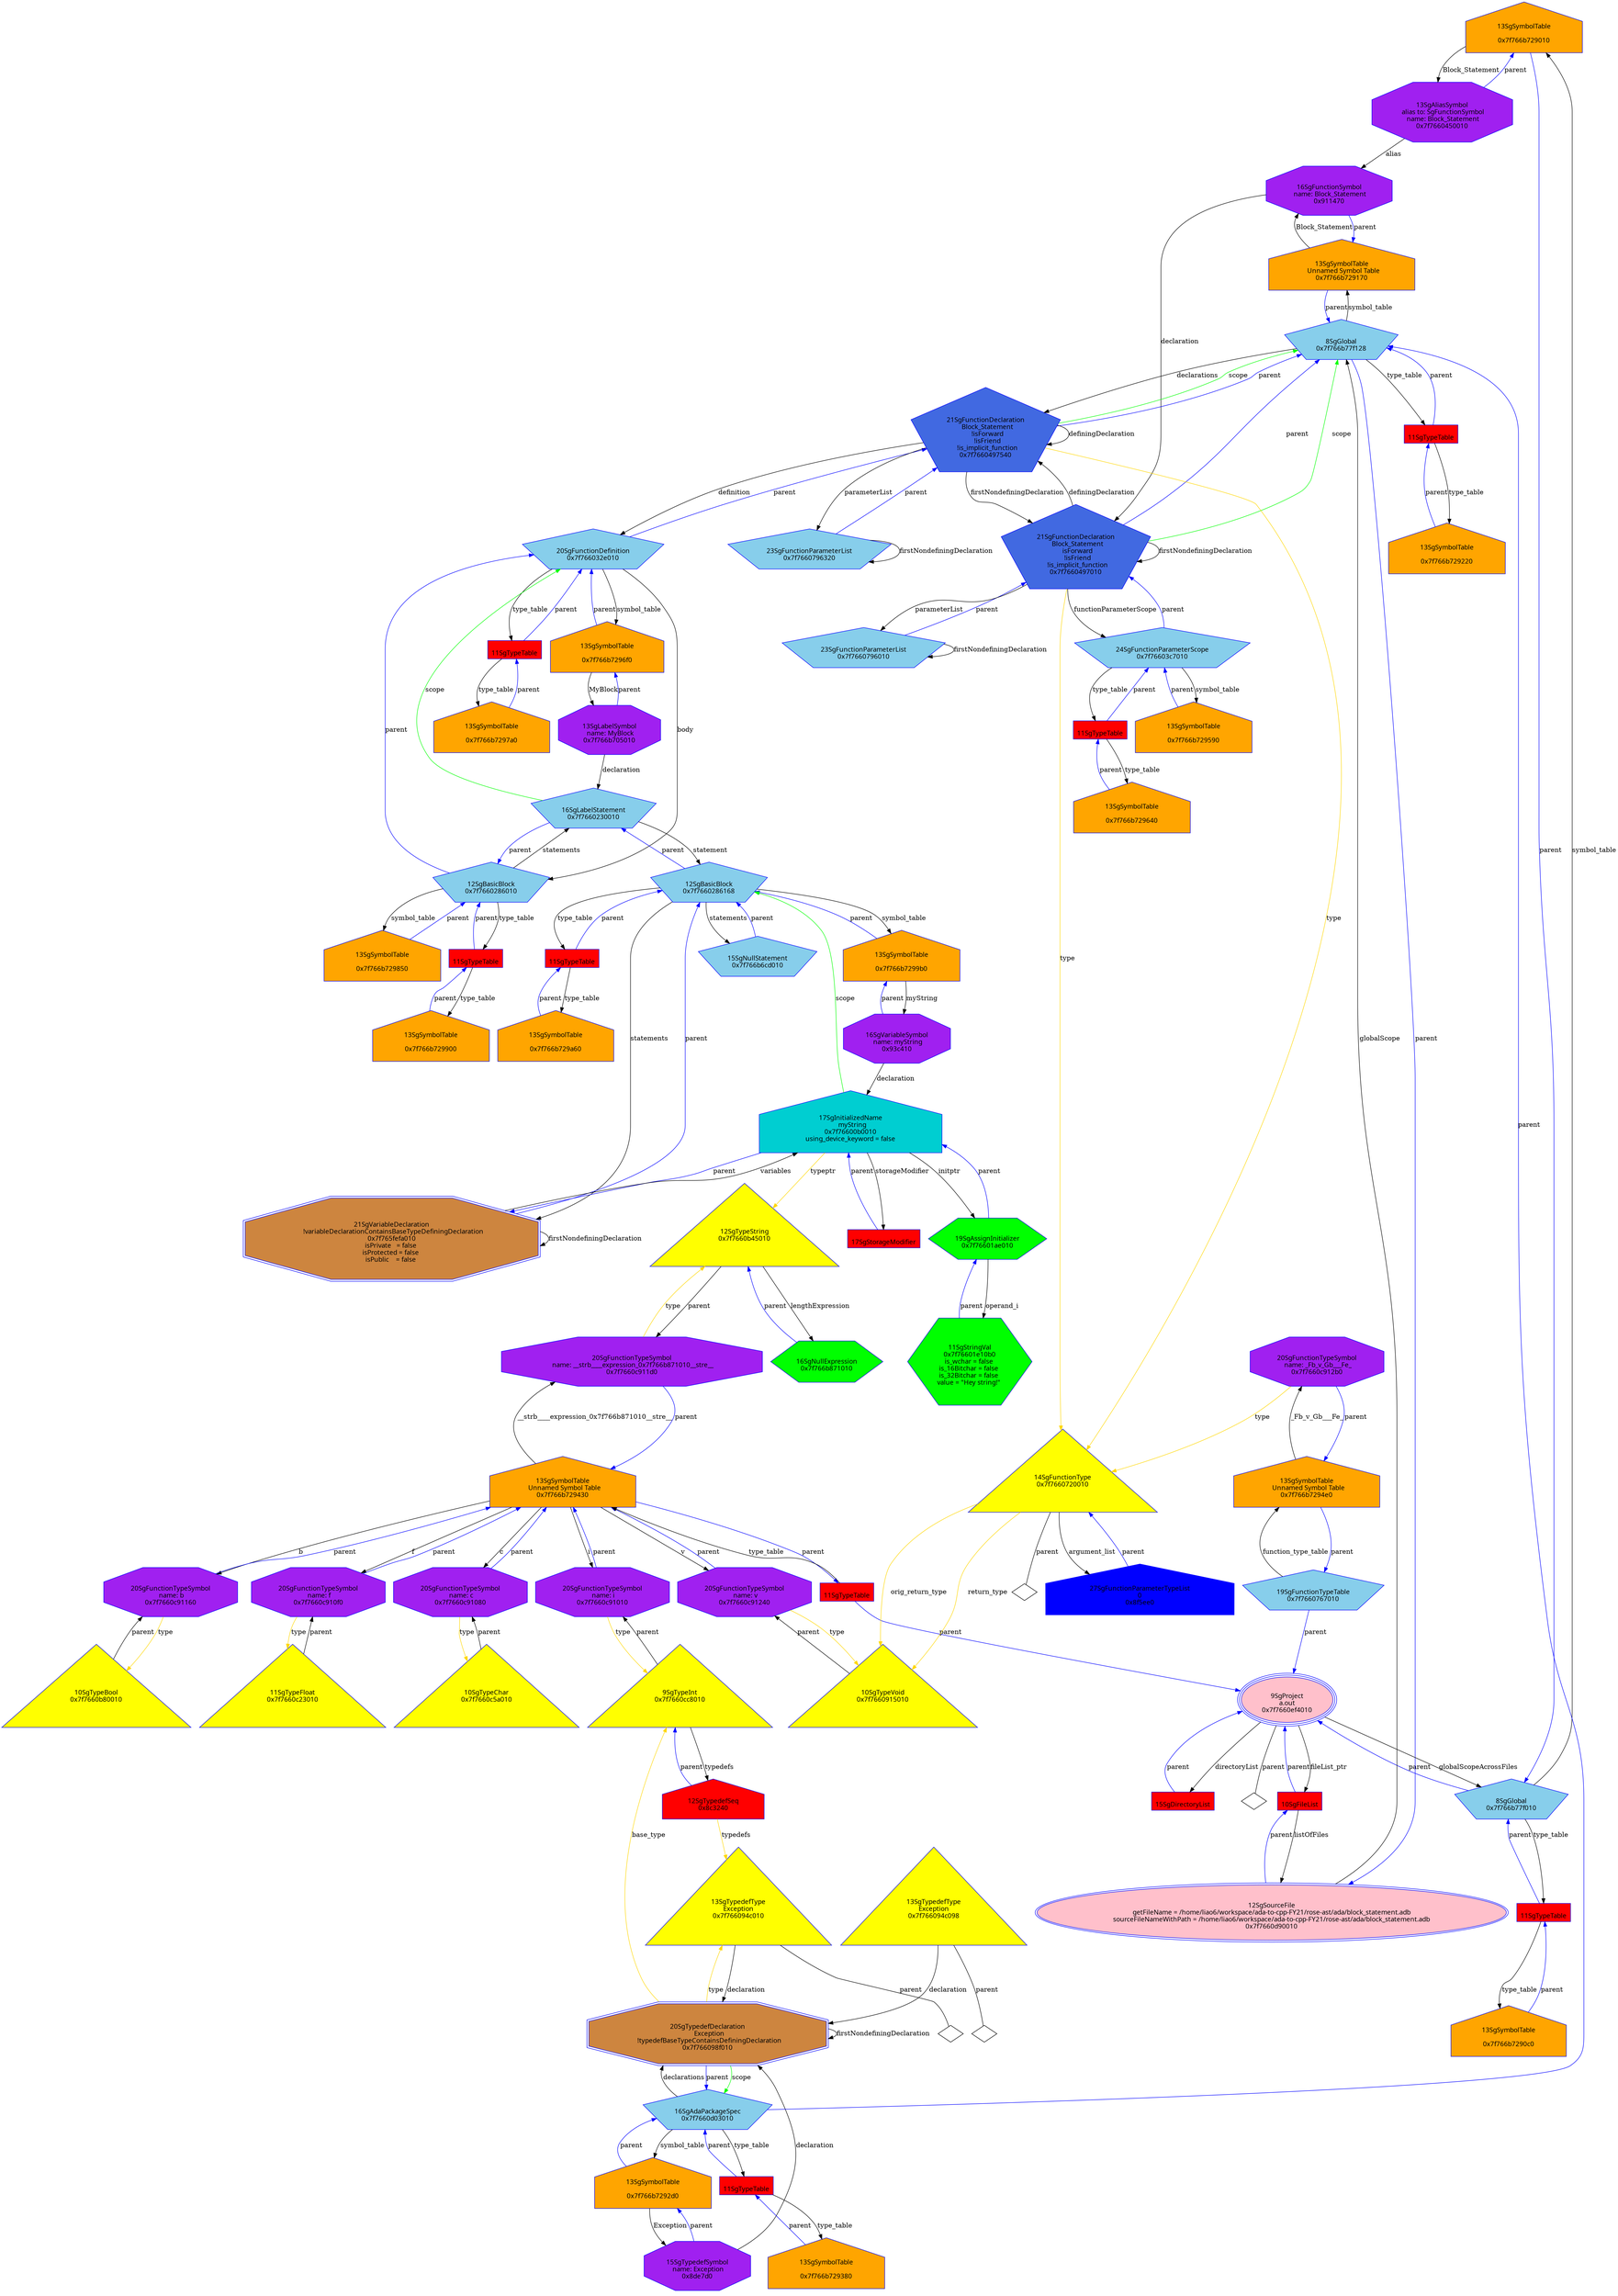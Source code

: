 digraph "Gblock_statement.adb.dot" {
"0x7f766b729010"[label="\n13SgSymbolTable\n  \n  0x7f766b729010  " shape=house,regular=0,URL="\N",tooltip="more info at \N",sides=5,peripheries=1,color="blue",fillcolor=orange,fontname="7x13bold",fontcolor=black,style=filled];
"0x7f766b729010" -> "0x7f7660450010"[label="Block_Statement" dir=forward ];
"0x7f766b729010" -> "0x7f766b77f010"[label="parent" color="blue" dir=forward ];
"0x7f766b7290c0"[label="\n13SgSymbolTable\n  \n  0x7f766b7290c0  " shape=house,regular=0,URL="\N",tooltip="more info at \N",sides=5,peripheries=1,color="blue",fillcolor=orange,fontname="7x13bold",fontcolor=black,style=filled];
"0x7f766b7290c0" -> "0x820a00"[label="parent" color="blue" dir=forward ];
"0x7f766b729170"[label="\n13SgSymbolTable\n  Unnamed Symbol Table\n  0x7f766b729170  " shape=house,regular=0,URL="\N",tooltip="more info at \N",sides=5,peripheries=1,color="blue",fillcolor=orange,fontname="7x13bold",fontcolor=black,style=filled];
"0x7f766b729170" -> "0x911470"[label="Block_Statement" dir=forward ];
"0x7f766b729170" -> "0x7f766b77f128"[label="parent" color="blue" dir=forward ];
"0x7f766b729220"[label="\n13SgSymbolTable\n  \n  0x7f766b729220  " shape=house,regular=0,URL="\N",tooltip="more info at \N",sides=5,peripheries=1,color="blue",fillcolor=orange,fontname="7x13bold",fontcolor=black,style=filled];
"0x7f766b729220" -> "0x820a28"[label="parent" color="blue" dir=forward ];
"0x7f766b7292d0"[label="\n13SgSymbolTable\n  \n  0x7f766b7292d0  " shape=house,regular=0,URL="\N",tooltip="more info at \N",sides=5,peripheries=1,color="blue",fillcolor=orange,fontname="7x13bold",fontcolor=black,style=filled];
"0x7f766b7292d0" -> "0x8de7d0"[label="Exception" dir=forward ];
"0x7f766b7292d0" -> "0x7f7660d03010"[label="parent" color="blue" dir=forward ];
"0x7f766b729380"[label="\n13SgSymbolTable\n  \n  0x7f766b729380  " shape=house,regular=0,URL="\N",tooltip="more info at \N",sides=5,peripheries=1,color="blue",fillcolor=orange,fontname="7x13bold",fontcolor=black,style=filled];
"0x7f766b729380" -> "0x820a50"[label="parent" color="blue" dir=forward ];
"0x7f766b729430"[label="\n13SgSymbolTable\n  Unnamed Symbol Table\n  0x7f766b729430  " shape=house,regular=0,URL="\N",tooltip="more info at \N",sides=5,peripheries=1,color="blue",fillcolor=orange,fontname="7x13bold",fontcolor=black,style=filled];
"0x7f766b729430" -> "0x7f7660c91240"[label="v" dir=forward ];
"0x7f766b729430" -> "0x7f7660c911d0"[label="__strb____expression_0x7f766b871010__stre__" dir=forward ];
"0x7f766b729430" -> "0x7f7660c91160"[label="b" dir=forward ];
"0x7f766b729430" -> "0x7f7660c910f0"[label="f" dir=forward ];
"0x7f766b729430" -> "0x7f7660c91080"[label="c" dir=forward ];
"0x7f766b729430" -> "0x7f7660c91010"[label="i" dir=forward ];
"0x7f766b729430" -> "0x820a78"[label="parent" color="blue" dir=forward ];
"0x7f766b7294e0"[label="\n13SgSymbolTable\n  Unnamed Symbol Table\n  0x7f766b7294e0  " shape=house,regular=0,URL="\N",tooltip="more info at \N",sides=5,peripheries=1,color="blue",fillcolor=orange,fontname="7x13bold",fontcolor=black,style=filled];
"0x7f766b7294e0" -> "0x7f7660c912b0"[label="_Fb_v_Gb___Fe_" dir=forward ];
"0x7f766b7294e0" -> "0x7f7660767010"[label="parent" color="blue" dir=forward ];
"0x7f766b729590"[label="\n13SgSymbolTable\n  \n  0x7f766b729590  " shape=house,regular=0,URL="\N",tooltip="more info at \N",sides=5,peripheries=1,color="blue",fillcolor=orange,fontname="7x13bold",fontcolor=black,style=filled];
"0x7f766b729590" -> "0x7f76603c7010"[label="parent" color="blue" dir=forward ];
"0x7f766b729640"[label="\n13SgSymbolTable\n  \n  0x7f766b729640  " shape=house,regular=0,URL="\N",tooltip="more info at \N",sides=5,peripheries=1,color="blue",fillcolor=orange,fontname="7x13bold",fontcolor=black,style=filled];
"0x7f766b729640" -> "0x820aa0"[label="parent" color="blue" dir=forward ];
"0x7f766b7296f0"[label="\n13SgSymbolTable\n  \n  0x7f766b7296f0  " shape=house,regular=0,URL="\N",tooltip="more info at \N",sides=5,peripheries=1,color="blue",fillcolor=orange,fontname="7x13bold",fontcolor=black,style=filled];
"0x7f766b7296f0" -> "0x7f766b705010"[label="MyBlock" dir=forward ];
"0x7f766b7296f0" -> "0x7f766032e010"[label="parent" color="blue" dir=forward ];
"0x7f766b7297a0"[label="\n13SgSymbolTable\n  \n  0x7f766b7297a0  " shape=house,regular=0,URL="\N",tooltip="more info at \N",sides=5,peripheries=1,color="blue",fillcolor=orange,fontname="7x13bold",fontcolor=black,style=filled];
"0x7f766b7297a0" -> "0x820ac8"[label="parent" color="blue" dir=forward ];
"0x7f766b729850"[label="\n13SgSymbolTable\n  \n  0x7f766b729850  " shape=house,regular=0,URL="\N",tooltip="more info at \N",sides=5,peripheries=1,color="blue",fillcolor=orange,fontname="7x13bold",fontcolor=black,style=filled];
"0x7f766b729850" -> "0x7f7660286010"[label="parent" color="blue" dir=forward ];
"0x7f766b729900"[label="\n13SgSymbolTable\n  \n  0x7f766b729900  " shape=house,regular=0,URL="\N",tooltip="more info at \N",sides=5,peripheries=1,color="blue",fillcolor=orange,fontname="7x13bold",fontcolor=black,style=filled];
"0x7f766b729900" -> "0x820af0"[label="parent" color="blue" dir=forward ];
"0x7f766b7299b0"[label="\n13SgSymbolTable\n  \n  0x7f766b7299b0  " shape=house,regular=0,URL="\N",tooltip="more info at \N",sides=5,peripheries=1,color="blue",fillcolor=orange,fontname="7x13bold",fontcolor=black,style=filled];
"0x7f766b7299b0" -> "0x93c410"[label="myString" dir=forward ];
"0x7f766b7299b0" -> "0x7f7660286168"[label="parent" color="blue" dir=forward ];
"0x7f766b729a60"[label="\n13SgSymbolTable\n  \n  0x7f766b729a60  " shape=house,regular=0,URL="\N",tooltip="more info at \N",sides=5,peripheries=1,color="blue",fillcolor=orange,fontname="7x13bold",fontcolor=black,style=filled];
"0x7f766b729a60" -> "0x820b18"[label="parent" color="blue" dir=forward ];
"0x928b80"[label="\n17SgStorageModifier" shape=polygon,regular=0,URL="\N",tooltip="more info at \N",sides=4,peripheries=1,color="blue",fillcolor=red,fontname="7x13bold",fontcolor=black,style=filled];
"0x928b80" -> "0x7f76600b0010"[label="parent" color="blue" dir=forward ];
"0x7f7660d90010"[label="\n12SgSourceFile\n  getFileName = /home/liao6/workspace/ada-to-cpp-FY21/rose-ast/ada/block_statement.adb  \n  sourceFileNameWithPath = /home/liao6/workspace/ada-to-cpp-FY21/rose-ast/ada/block_statement.adb  \n  0x7f7660d90010  " shape=ellipse,regular=0,URL="\N",tooltip="more info at \N",sides=5,peripheries=2,color="blue",fillcolor=pink,fontname="7x13bold",fontcolor=black,style=filled];
"0x7f7660d90010" -> "0x7f766b77f128"[label="globalScope" dir=forward ];
"0x7f7660d90010" -> "0x7e5f80"[label="parent" color="blue" dir=forward ];
"0x7e5f80"[label="\n10SgFileList" shape=polygon,regular=0,URL="\N",tooltip="more info at \N",sides=4,peripheries=1,color="blue",fillcolor=red,fontname="7x13bold",fontcolor=black,style=filled];
"0x7e5f80" -> "0x7f7660d90010"[label="listOfFiles" dir=forward ];
"0x7e5f80" -> "0x7f7660ef4010"[label="parent" color="blue" dir=forward ];
"0x805390"[label="\n15SgDirectoryList" shape=polygon,regular=0,URL="\N",tooltip="more info at \N",sides=4,peripheries=1,color="blue",fillcolor=red,fontname="7x13bold",fontcolor=black,style=filled];
"0x805390" -> "0x7f7660ef4010"[label="parent" color="blue" dir=forward ];
"0x7f7660ef4010"[label="\n9SgProject\n  a.out  \n  0x7f7660ef4010  " shape=ellipse,regular=0,URL="\N",tooltip="more info at \N",sides=5,peripheries=3,color="blue",fillcolor=pink,fontname="7x13bold",fontcolor=black,style=filled];
"0x7f7660ef4010" -> "0x7e5f80"[label="fileList_ptr" dir=forward ];
"0x7f7660ef4010" -> "0x805390"[label="directoryList" dir=forward ];
"0x7f7660ef4010" -> "0x7f766b77f010"[label="globalScopeAcrossFiles" dir=forward ];
"0x7f7660ef4010" -> "0x7f7660ef4010__parent__null"[label="parent" dir=none ];
"0x7f7660ef4010__parent__null"[label="" shape=diamond ];
"0x8c3240"[label="\n12SgTypedefSeq\n  0x8c3240  " shape=house,regular=0,URL="\N",tooltip="more info at \N",sides=5,peripheries=1,color="blue",fillcolor=red,fontname="7x13bold",fontcolor=black,style=filled];
"0x8c3240" -> "0x7f766094c010"[label="typedefs" color="gold1" dir=forward ];
"0x8c3240" -> "0x7f7660cc8010"[label="parent" color="blue" dir=forward ];
"0x8f5ee0"[label="\n27SgFunctionParameterTypeList\n  0  \n  0x8f5ee0  " shape=house,regular=0,URL="\N",tooltip="more info at \N",sides=5,peripheries=1,color="blue",fillcolor=blue,fontname="7x13bold",fontcolor=black,style=filled];
"0x8f5ee0" -> "0x7f7660720010"[label="parent" color="blue" dir=forward ];
"0x820a00"[label="\n11SgTypeTable" shape=polygon,regular=0,URL="\N",tooltip="more info at \N",sides=4,peripheries=1,color="blue",fillcolor=red,fontname="7x13bold",fontcolor=black,style=filled];
"0x820a00" -> "0x7f766b7290c0"[label="type_table" dir=forward ];
"0x820a00" -> "0x7f766b77f010"[label="parent" color="blue" dir=forward ];
"0x820a28"[label="\n11SgTypeTable" shape=polygon,regular=0,URL="\N",tooltip="more info at \N",sides=4,peripheries=1,color="blue",fillcolor=red,fontname="7x13bold",fontcolor=black,style=filled];
"0x820a28" -> "0x7f766b729220"[label="type_table" dir=forward ];
"0x820a28" -> "0x7f766b77f128"[label="parent" color="blue" dir=forward ];
"0x820a50"[label="\n11SgTypeTable" shape=polygon,regular=0,URL="\N",tooltip="more info at \N",sides=4,peripheries=1,color="blue",fillcolor=red,fontname="7x13bold",fontcolor=black,style=filled];
"0x820a50" -> "0x7f766b729380"[label="type_table" dir=forward ];
"0x820a50" -> "0x7f7660d03010"[label="parent" color="blue" dir=forward ];
"0x820a78"[label="\n11SgTypeTable" shape=polygon,regular=0,URL="\N",tooltip="more info at \N",sides=4,peripheries=1,color="blue",fillcolor=red,fontname="7x13bold",fontcolor=black,style=filled];
"0x820a78" -> "0x7f766b729430"[label="type_table" dir=forward ];
"0x820a78" -> "0x7f7660ef4010"[label="parent" color="blue" dir=forward ];
"0x820aa0"[label="\n11SgTypeTable" shape=polygon,regular=0,URL="\N",tooltip="more info at \N",sides=4,peripheries=1,color="blue",fillcolor=red,fontname="7x13bold",fontcolor=black,style=filled];
"0x820aa0" -> "0x7f766b729640"[label="type_table" dir=forward ];
"0x820aa0" -> "0x7f76603c7010"[label="parent" color="blue" dir=forward ];
"0x820ac8"[label="\n11SgTypeTable" shape=polygon,regular=0,URL="\N",tooltip="more info at \N",sides=4,peripheries=1,color="blue",fillcolor=red,fontname="7x13bold",fontcolor=black,style=filled];
"0x820ac8" -> "0x7f766b7297a0"[label="type_table" dir=forward ];
"0x820ac8" -> "0x7f766032e010"[label="parent" color="blue" dir=forward ];
"0x820af0"[label="\n11SgTypeTable" shape=polygon,regular=0,URL="\N",tooltip="more info at \N",sides=4,peripheries=1,color="blue",fillcolor=red,fontname="7x13bold",fontcolor=black,style=filled];
"0x820af0" -> "0x7f766b729900"[label="type_table" dir=forward ];
"0x820af0" -> "0x7f7660286010"[label="parent" color="blue" dir=forward ];
"0x820b18"[label="\n11SgTypeTable" shape=polygon,regular=0,URL="\N",tooltip="more info at \N",sides=4,peripheries=1,color="blue",fillcolor=red,fontname="7x13bold",fontcolor=black,style=filled];
"0x820b18" -> "0x7f766b729a60"[label="type_table" dir=forward ];
"0x820b18" -> "0x7f7660286168"[label="parent" color="blue" dir=forward ];
"0x7f7660c5a010"[label="\n10SgTypeChar\n  0x7f7660c5a010  \n   \n   " shape=polygon,regular=0,URL="\N",tooltip="more info at \N",sides=3,peripheries=1,color="blue",fillcolor=yellow,fontname="7x13bold",fontcolor=black,style=filled];
"0x7f7660c5a010" -> "0x7f7660c91080"[label="parent" dir=forward ];
"0x7f7660cc8010"[label="\n9SgTypeInt\n  0x7f7660cc8010  \n   \n   " shape=polygon,regular=0,URL="\N",tooltip="more info at \N",sides=3,peripheries=1,color="blue",fillcolor=yellow,fontname="7x13bold",fontcolor=black,style=filled];
"0x7f7660cc8010" -> "0x8c3240"[label="typedefs" dir=forward ];
"0x7f7660cc8010" -> "0x7f7660c91010"[label="parent" dir=forward ];
"0x7f7660915010"[label="\n10SgTypeVoid\n  0x7f7660915010  \n   \n   " shape=polygon,regular=0,URL="\N",tooltip="more info at \N",sides=3,peripheries=1,color="blue",fillcolor=yellow,fontname="7x13bold",fontcolor=black,style=filled];
"0x7f7660915010" -> "0x7f7660c91240"[label="parent" dir=forward ];
"0x7f7660c23010"[label="\n11SgTypeFloat\n  0x7f7660c23010  \n   \n   " shape=polygon,regular=0,URL="\N",tooltip="more info at \N",sides=3,peripheries=1,color="blue",fillcolor=yellow,fontname="7x13bold",fontcolor=black,style=filled];
"0x7f7660c23010" -> "0x7f7660c910f0"[label="parent" dir=forward ];
"0x7f7660b45010"[label="\n12SgTypeString\n  0x7f7660b45010  \n   \n   " shape=polygon,regular=0,URL="\N",tooltip="more info at \N",sides=3,peripheries=1,color="blue",fillcolor=yellow,fontname="7x13bold",fontcolor=black,style=filled];
"0x7f7660b45010" -> "0x7f766b871010"[label="lengthExpression" dir=forward ];
"0x7f7660b45010" -> "0x7f7660c911d0"[label="parent" dir=forward ];
"0x7f7660b80010"[label="\n10SgTypeBool\n  0x7f7660b80010  \n   \n   " shape=polygon,regular=0,URL="\N",tooltip="more info at \N",sides=3,peripheries=1,color="blue",fillcolor=yellow,fontname="7x13bold",fontcolor=black,style=filled];
"0x7f7660b80010" -> "0x7f7660c91160"[label="parent" dir=forward ];
"0x7f766094c010"[label="\n13SgTypedefType\nException\n  0x7f766094c010  \n   \n   " shape=polygon,regular=0,URL="\N",tooltip="more info at \N",sides=3,peripheries=1,color="blue",fillcolor=yellow,fontname="7x13bold",fontcolor=black,style=filled];
"0x7f766094c010" -> "0x7f766098f010"[label="declaration" dir=forward ];
"0x7f766094c010" -> "0x7f766094c010__parent__null"[label="parent" dir=none ];
"0x7f766094c010__parent__null"[label="" shape=diamond ];
"0x7f766094c098"[label="\n13SgTypedefType\nException\n  0x7f766094c098  \n   \n   " shape=polygon,regular=0,URL="\N",tooltip="more info at \N",sides=3,peripheries=1,color="blue",fillcolor=yellow,fontname="7x13bold",fontcolor=black,style=filled];
"0x7f766094c098" -> "0x7f766098f010"[label="declaration" dir=forward ];
"0x7f766094c098" -> "0x7f766094c098__parent__null"[label="parent" dir=none ];
"0x7f766094c098__parent__null"[label="" shape=diamond ];
"0x7f7660720010"[label="\n14SgFunctionType\n  0x7f7660720010  \n   \n   " shape=polygon,regular=0,URL="\N",tooltip="more info at \N",sides=3,peripheries=1,color="blue",fillcolor=yellow,fontname="7x13bold",fontcolor=black,style=filled];
"0x7f7660720010" -> "0x7f7660915010"[label="return_type" color="gold1" dir=forward ];
"0x7f7660720010" -> "0x7f7660915010"[label="orig_return_type" color="gold1" dir=forward ];
"0x7f7660720010" -> "0x8f5ee0"[label="argument_list" dir=forward ];
"0x7f7660720010" -> "0x7f7660720010__parent__null"[label="parent" dir=none ];
"0x7f7660720010__parent__null"[label="" shape=diamond ];
"0x7f7660796010"[label="\n23SgFunctionParameterList\n  0x7f7660796010  " shape=polygon,regular=0,URL="\N",tooltip="more info at \N",sides=5,peripheries=1,color="blue",fillcolor=skyblue,fontname="7x13bold",fontcolor=black,style=filled];
"0x7f7660796010" -> "0x7f7660796010"[label="firstNondefiningDeclaration" dir=forward ];
"0x7f7660796010" -> "0x7f7660497010"[label="parent" color="blue" dir=forward ];
"0x7f7660796320"[label="\n23SgFunctionParameterList\n  0x7f7660796320  " shape=polygon,regular=0,URL="\N",tooltip="more info at \N",sides=5,peripheries=1,color="blue",fillcolor=skyblue,fontname="7x13bold",fontcolor=black,style=filled];
"0x7f7660796320" -> "0x7f7660796320"[label="firstNondefiningDeclaration" dir=forward ];
"0x7f7660796320" -> "0x7f7660497540"[label="parent" color="blue" dir=forward ];
"0x7f7660286010"[label="\n12SgBasicBlock\n  0x7f7660286010  " shape=polygon,regular=0,URL="\N",tooltip="more info at \N",sides=5,peripheries=1,color="blue",fillcolor=skyblue,fontname="7x13bold",fontcolor=black,style=filled];
"0x7f7660286010" -> "0x7f7660230010"[label="statements" dir=forward ];
"0x7f7660286010" -> "0x7f766b729850"[label="symbol_table" dir=forward ];
"0x7f7660286010" -> "0x820af0"[label="type_table" dir=forward ];
"0x7f7660286010" -> "0x7f766032e010"[label="parent" color="blue" dir=forward ];
"0x7f7660286168"[label="\n12SgBasicBlock\n  0x7f7660286168  " shape=polygon,regular=0,URL="\N",tooltip="more info at \N",sides=5,peripheries=1,color="blue",fillcolor=skyblue,fontname="7x13bold",fontcolor=black,style=filled];
"0x7f7660286168" -> "0x7f765fefa010"[label="statements" dir=forward ];
"0x7f7660286168" -> "0x7f766b6cd010"[label="statements" dir=forward ];
"0x7f7660286168" -> "0x7f766b7299b0"[label="symbol_table" dir=forward ];
"0x7f7660286168" -> "0x820b18"[label="type_table" dir=forward ];
"0x7f7660286168" -> "0x7f7660230010"[label="parent" color="blue" dir=forward ];
"0x7f766b77f010"[label="\n8SgGlobal\n  0x7f766b77f010  " shape=polygon,regular=0,URL="\N",tooltip="more info at \N",sides=5,peripheries=1,color="blue",fillcolor=skyblue,fontname="7x13bold",fontcolor=black,style=filled];
"0x7f766b77f010" -> "0x7f766b729010"[label="symbol_table" dir=forward ];
"0x7f766b77f010" -> "0x820a00"[label="type_table" dir=forward ];
"0x7f766b77f010" -> "0x7f7660ef4010"[label="parent" color="blue" dir=forward ];
"0x7f766b77f128"[label="\n8SgGlobal\n  0x7f766b77f128  " shape=polygon,regular=0,URL="\N",tooltip="more info at \N",sides=5,peripheries=1,color="blue",fillcolor=skyblue,fontname="7x13bold",fontcolor=black,style=filled];
"0x7f766b77f128" -> "0x7f7660497540"[label="declarations" dir=forward ];
"0x7f766b77f128" -> "0x7f766b729170"[label="symbol_table" dir=forward ];
"0x7f766b77f128" -> "0x820a28"[label="type_table" dir=forward ];
"0x7f766b77f128" -> "0x7f7660d90010"[label="parent" color="blue" dir=forward ];
"0x7f76603c7010"[label="\n24SgFunctionParameterScope\n  0x7f76603c7010  " shape=polygon,regular=0,URL="\N",tooltip="more info at \N",sides=5,peripheries=1,color="blue",fillcolor=skyblue,fontname="7x13bold",fontcolor=black,style=filled];
"0x7f76603c7010" -> "0x7f766b729590"[label="symbol_table" dir=forward ];
"0x7f76603c7010" -> "0x820aa0"[label="type_table" dir=forward ];
"0x7f76603c7010" -> "0x7f7660497010"[label="parent" color="blue" dir=forward ];
"0x7f7660767010"[label="\n19SgFunctionTypeTable\n  0x7f7660767010  " shape=polygon,regular=0,URL="\N",tooltip="more info at \N",sides=5,peripheries=1,color="blue",fillcolor=skyblue,fontname="7x13bold",fontcolor=black,style=filled];
"0x7f7660767010" -> "0x7f766b7294e0"[label="function_type_table" dir=forward ];
"0x7f7660767010" -> "0x7f7660ef4010"[label="parent" color="blue" dir=forward ];
"0x7f7660230010"[label="\n16SgLabelStatement\n  0x7f7660230010  " shape=polygon,regular=0,URL="\N",tooltip="more info at \N",sides=5,peripheries=1,color="blue",fillcolor=skyblue,fontname="7x13bold",fontcolor=black,style=filled];
"0x7f7660230010" -> "0x7f766032e010"[label="scope" color="green" dir=forward ];
"0x7f7660230010" -> "0x7f7660286168"[label="statement" dir=forward ];
"0x7f7660230010" -> "0x7f7660286010"[label="parent" color="blue" dir=forward ];
"0x7f766098f010"[label="\n20SgTypedefDeclaration\n  Exception\n  !typedefBaseTypeContainsDefiningDeclaration\n  0x7f766098f010  " shape=polygon,regular=0,URL="\N",tooltip="more info at \N",sides=8,peripheries=2,color="blue",fillcolor=peru,fontname="7x13bold",fontcolor=black,style=filled];
"0x7f766098f010" -> "0x7f7660cc8010"[label="base_type" color="gold1" dir=forward ];
"0x7f766098f010" -> "0x7f766094c010"[label="type" color="gold1" dir=forward ];
"0x7f766098f010" -> "0x7f7660d03010"[label="scope" color="green" dir=forward ];
"0x7f766098f010" -> "0x7f766098f010"[label="firstNondefiningDeclaration" dir=forward ];
"0x7f766098f010" -> "0x7f7660d03010"[label="parent" color="blue" dir=forward ];
"0x7f766b6cd010"[label="\n15SgNullStatement\n  0x7f766b6cd010  " shape=polygon,regular=0,URL="\N",tooltip="more info at \N",sides=5,peripheries=1,color="blue",fillcolor=skyblue,fontname="7x13bold",fontcolor=black,style=filled];
"0x7f766b6cd010" -> "0x7f7660286168"[label="parent" color="blue" dir=forward ];
"0x7f765fefa010"[label="\n21SgVariableDeclaration\n  !variableDeclarationContainsBaseTypeDefiningDeclaration\n  0x7f765fefa010  \n isPrivate   = false  \n isProtected = false  \n isPublic    = false  " shape=polygon,regular=0,URL="\N",tooltip="more info at \N",sides=8,peripheries=2,color="blue",fillcolor=peru,fontname="7x13bold",fontcolor=black,style=filled];
"0x7f765fefa010" -> "0x7f76600b0010"[label="variables" dir=forward ];
"0x7f765fefa010" -> "0x7f765fefa010"[label="firstNondefiningDeclaration" dir=forward ];
"0x7f765fefa010" -> "0x7f7660286168"[label="parent" color="blue" dir=forward ];
"0x7f766032e010"[label="\n20SgFunctionDefinition\n  0x7f766032e010  " shape=polygon,regular=0,URL="\N",tooltip="more info at \N",sides=5,peripheries=1,color="blue",fillcolor=skyblue,fontname="7x13bold",fontcolor=black,style=filled];
"0x7f766032e010" -> "0x7f7660286010"[label="body" dir=forward ];
"0x7f766032e010" -> "0x7f766b7296f0"[label="symbol_table" dir=forward ];
"0x7f766032e010" -> "0x820ac8"[label="type_table" dir=forward ];
"0x7f766032e010" -> "0x7f7660497540"[label="parent" color="blue" dir=forward ];
"0x7f7660d03010"[label="\n16SgAdaPackageSpec\n  0x7f7660d03010  " shape=polygon,regular=0,URL="\N",tooltip="more info at \N",sides=5,peripheries=1,color="blue",fillcolor=skyblue,fontname="7x13bold",fontcolor=black,style=filled];
"0x7f7660d03010" -> "0x7f766098f010"[label="declarations" dir=forward ];
"0x7f7660d03010" -> "0x7f766b7292d0"[label="symbol_table" dir=forward ];
"0x7f7660d03010" -> "0x820a50"[label="type_table" dir=forward ];
"0x7f7660d03010" -> "0x7f766b77f128"[label="parent" color="blue" dir=forward ];
"0x7f7660497010"[label="\n21SgFunctionDeclaration\n  Block_Statement\n  isForward\n  !isFriend\n  !is_implicit_function\n  0x7f7660497010  " shape=polygon,regular=0,URL="\N",tooltip="more info at \N",sides=5,peripheries=1,color="blue",fillcolor=royalblue,fontname="7x13bold",fontcolor=black,style=filled];
"0x7f7660497010" -> "0x7f7660796010"[label="parameterList" dir=forward ];
"0x7f7660497010" -> "0x7f7660720010"[label="type" color="gold1" dir=forward ];
"0x7f7660497010" -> "0x7f766b77f128"[label="scope" color="green" dir=forward ];
"0x7f7660497010" -> "0x7f76603c7010"[label="functionParameterScope" dir=forward ];
"0x7f7660497010" -> "0x7f7660497540"[label="definingDeclaration" dir=forward ];
"0x7f7660497010" -> "0x7f7660497010"[label="firstNondefiningDeclaration" dir=forward ];
"0x7f7660497010" -> "0x7f766b77f128"[label="parent" color="blue" dir=forward ];
"0x7f7660497540"[label="\n21SgFunctionDeclaration\n  Block_Statement\n  !isForward\n  !isFriend\n  !is_implicit_function\n  0x7f7660497540  " shape=polygon,regular=0,URL="\N",tooltip="more info at \N",sides=5,peripheries=1,color="blue",fillcolor=royalblue,fontname="7x13bold",fontcolor=black,style=filled];
"0x7f7660497540" -> "0x7f7660796320"[label="parameterList" dir=forward ];
"0x7f7660497540" -> "0x7f7660720010"[label="type" color="gold1" dir=forward ];
"0x7f7660497540" -> "0x7f766032e010"[label="definition" dir=forward ];
"0x7f7660497540" -> "0x7f766b77f128"[label="scope" color="green" dir=forward ];
"0x7f7660497540" -> "0x7f7660497540"[label="definingDeclaration" dir=forward ];
"0x7f7660497540" -> "0x7f7660497010"[label="firstNondefiningDeclaration" dir=forward ];
"0x7f7660497540" -> "0x7f766b77f128"[label="parent" color="blue" dir=forward ];
"0x7f76601ae010"[label="\n19SgAssignInitializer\n  0x7f76601ae010  " shape=polygon,regular=0,URL="\N",tooltip="more info at \N",sides=6,peripheries=1,color="blue",fillcolor=green,fontname="7x13bold",fontcolor=black,style=filled];
"0x7f76601ae010" -> "0x7f76601e10b0"[label="operand_i" dir=forward ];
"0x7f76601ae010" -> "0x7f76600b0010"[label="parent" color="blue" dir=forward ];
"0x7f76601e10b0"[label="\n11SgStringVal\n  0x7f76601e10b0  \n is_wchar = false  \n is_16Bitchar = false  \n is_32Bitchar = false  \n value = \"Hey string!\"  " shape=polygon,regular=0,URL="\N",tooltip="more info at \N",sides=6,peripheries=1,color="blue",fillcolor=green,fontname="7x13bold",fontcolor=black,style=filled];
"0x7f76601e10b0" -> "0x7f76601ae010"[label="parent" color="blue" dir=forward ];
"0x7f766b871010"[label="\n16SgNullExpression\n  0x7f766b871010  " shape=polygon,regular=0,URL="\N",tooltip="more info at \N",sides=6,peripheries=1,color="blue",fillcolor=green,fontname="7x13bold",fontcolor=black,style=filled];
"0x7f766b871010" -> "0x7f7660b45010"[label="parent" color="blue" dir=forward ];
"0x93c410"[label="\n16SgVariableSymbol\n name: myString\n  0x93c410  " shape=polygon,regular=0,URL="\N",tooltip="more info at \N",sides=8,peripheries=1,color="blue",fillcolor=purple,fontname="7x13bold",fontcolor=black,style=filled];
"0x93c410" -> "0x7f76600b0010"[label="declaration" dir=forward ];
"0x93c410" -> "0x7f766b7299b0"[label="parent" color="blue" dir=forward ];
"0x7f7660c91010"[label="\n20SgFunctionTypeSymbol\n name: i\n  0x7f7660c91010  " shape=polygon,regular=0,URL="\N",tooltip="more info at \N",sides=8,peripheries=1,color="blue",fillcolor=purple,fontname="7x13bold",fontcolor=black,style=filled];
"0x7f7660c91010" -> "0x7f7660cc8010"[label="type" color="gold1" dir=forward ];
"0x7f7660c91010" -> "0x7f766b729430"[label="parent" color="blue" dir=forward ];
"0x7f7660c91080"[label="\n20SgFunctionTypeSymbol\n name: c\n  0x7f7660c91080  " shape=polygon,regular=0,URL="\N",tooltip="more info at \N",sides=8,peripheries=1,color="blue",fillcolor=purple,fontname="7x13bold",fontcolor=black,style=filled];
"0x7f7660c91080" -> "0x7f7660c5a010"[label="type" color="gold1" dir=forward ];
"0x7f7660c91080" -> "0x7f766b729430"[label="parent" color="blue" dir=forward ];
"0x7f7660c910f0"[label="\n20SgFunctionTypeSymbol\n name: f\n  0x7f7660c910f0  " shape=polygon,regular=0,URL="\N",tooltip="more info at \N",sides=8,peripheries=1,color="blue",fillcolor=purple,fontname="7x13bold",fontcolor=black,style=filled];
"0x7f7660c910f0" -> "0x7f7660c23010"[label="type" color="gold1" dir=forward ];
"0x7f7660c910f0" -> "0x7f766b729430"[label="parent" color="blue" dir=forward ];
"0x7f7660c91160"[label="\n20SgFunctionTypeSymbol\n name: b\n  0x7f7660c91160  " shape=polygon,regular=0,URL="\N",tooltip="more info at \N",sides=8,peripheries=1,color="blue",fillcolor=purple,fontname="7x13bold",fontcolor=black,style=filled];
"0x7f7660c91160" -> "0x7f7660b80010"[label="type" color="gold1" dir=forward ];
"0x7f7660c91160" -> "0x7f766b729430"[label="parent" color="blue" dir=forward ];
"0x7f7660c911d0"[label="\n20SgFunctionTypeSymbol\n name: __strb____expression_0x7f766b871010__stre__\n  0x7f7660c911d0  " shape=polygon,regular=0,URL="\N",tooltip="more info at \N",sides=8,peripheries=1,color="blue",fillcolor=purple,fontname="7x13bold",fontcolor=black,style=filled];
"0x7f7660c911d0" -> "0x7f7660b45010"[label="type" color="gold1" dir=forward ];
"0x7f7660c911d0" -> "0x7f766b729430"[label="parent" color="blue" dir=forward ];
"0x7f7660c91240"[label="\n20SgFunctionTypeSymbol\n name: v\n  0x7f7660c91240  " shape=polygon,regular=0,URL="\N",tooltip="more info at \N",sides=8,peripheries=1,color="blue",fillcolor=purple,fontname="7x13bold",fontcolor=black,style=filled];
"0x7f7660c91240" -> "0x7f7660915010"[label="type" color="gold1" dir=forward ];
"0x7f7660c91240" -> "0x7f766b729430"[label="parent" color="blue" dir=forward ];
"0x7f7660c912b0"[label="\n20SgFunctionTypeSymbol\n name: _Fb_v_Gb___Fe_\n  0x7f7660c912b0  " shape=polygon,regular=0,URL="\N",tooltip="more info at \N",sides=8,peripheries=1,color="blue",fillcolor=purple,fontname="7x13bold",fontcolor=black,style=filled];
"0x7f7660c912b0" -> "0x7f7660720010"[label="type" color="gold1" dir=forward ];
"0x7f7660c912b0" -> "0x7f766b7294e0"[label="parent" color="blue" dir=forward ];
"0x8de7d0"[label="\n15SgTypedefSymbol\n name: Exception\n  0x8de7d0  " shape=polygon,regular=0,URL="\N",tooltip="more info at \N",sides=8,peripheries=1,color="blue",fillcolor=purple,fontname="7x13bold",fontcolor=black,style=filled];
"0x8de7d0" -> "0x7f766098f010"[label="declaration" dir=forward ];
"0x8de7d0" -> "0x7f766b7292d0"[label="parent" color="blue" dir=forward ];
"0x7f766b705010"[label="\n13SgLabelSymbol\n name: MyBlock\n  0x7f766b705010  " shape=polygon,regular=0,URL="\N",tooltip="more info at \N",sides=8,peripheries=1,color="blue",fillcolor=purple,fontname="7x13bold",fontcolor=black,style=filled];
"0x7f766b705010" -> "0x7f7660230010"[label="declaration" dir=forward ];
"0x7f766b705010" -> "0x7f766b7296f0"[label="parent" color="blue" dir=forward ];
"0x911470"[label="\n16SgFunctionSymbol\n name: Block_Statement\n  0x911470  " shape=polygon,regular=0,URL="\N",tooltip="more info at \N",sides=8,peripheries=1,color="blue",fillcolor=purple,fontname="7x13bold",fontcolor=black,style=filled];
"0x911470" -> "0x7f7660497010"[label="declaration" dir=forward ];
"0x911470" -> "0x7f766b729170"[label="parent" color="blue" dir=forward ];
"0x7f7660450010"[label="\n13SgAliasSymbol\n alias to: SgFunctionSymbol\n name: Block_Statement\n  0x7f7660450010  " shape=polygon,regular=0,URL="\N",tooltip="more info at \N",sides=8,peripheries=1,color="blue",fillcolor=purple,fontname="7x13bold",fontcolor=black,style=filled];
"0x7f7660450010" -> "0x911470"[label="alias" dir=forward ];
"0x7f7660450010" -> "0x7f766b729010"[label="parent" color="blue" dir=forward ];
"0x7f76600b0010"[label="\n17SgInitializedName\n  myString\n  0x7f76600b0010  \n  using_device_keyword = false  " shape=house,regular=0,URL="\N",tooltip="more info at \N",sides=5,peripheries=1,color="blue",fillcolor=darkturquoise,fontname="7x13bold",fontcolor=black,style=filled];
"0x7f76600b0010" -> "0x7f7660b45010"[label="typeptr" color="gold1" dir=forward ];
"0x7f76600b0010" -> "0x7f76601ae010"[label="initptr" dir=forward ];
"0x7f76600b0010" -> "0x928b80"[label="storageModifier" dir=forward ];
"0x7f76600b0010" -> "0x7f7660286168"[label="scope" color="green" dir=forward ];
"0x7f76600b0010" -> "0x7f765fefa010"[label="parent" color="blue" dir=forward ];
}

